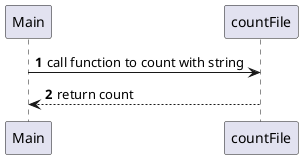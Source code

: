 @startuml
'https://plantuml.com/sequence-diagram

autonumber

Main -> countFile:call function to count with string
countFile-->Main:return count

@enduml